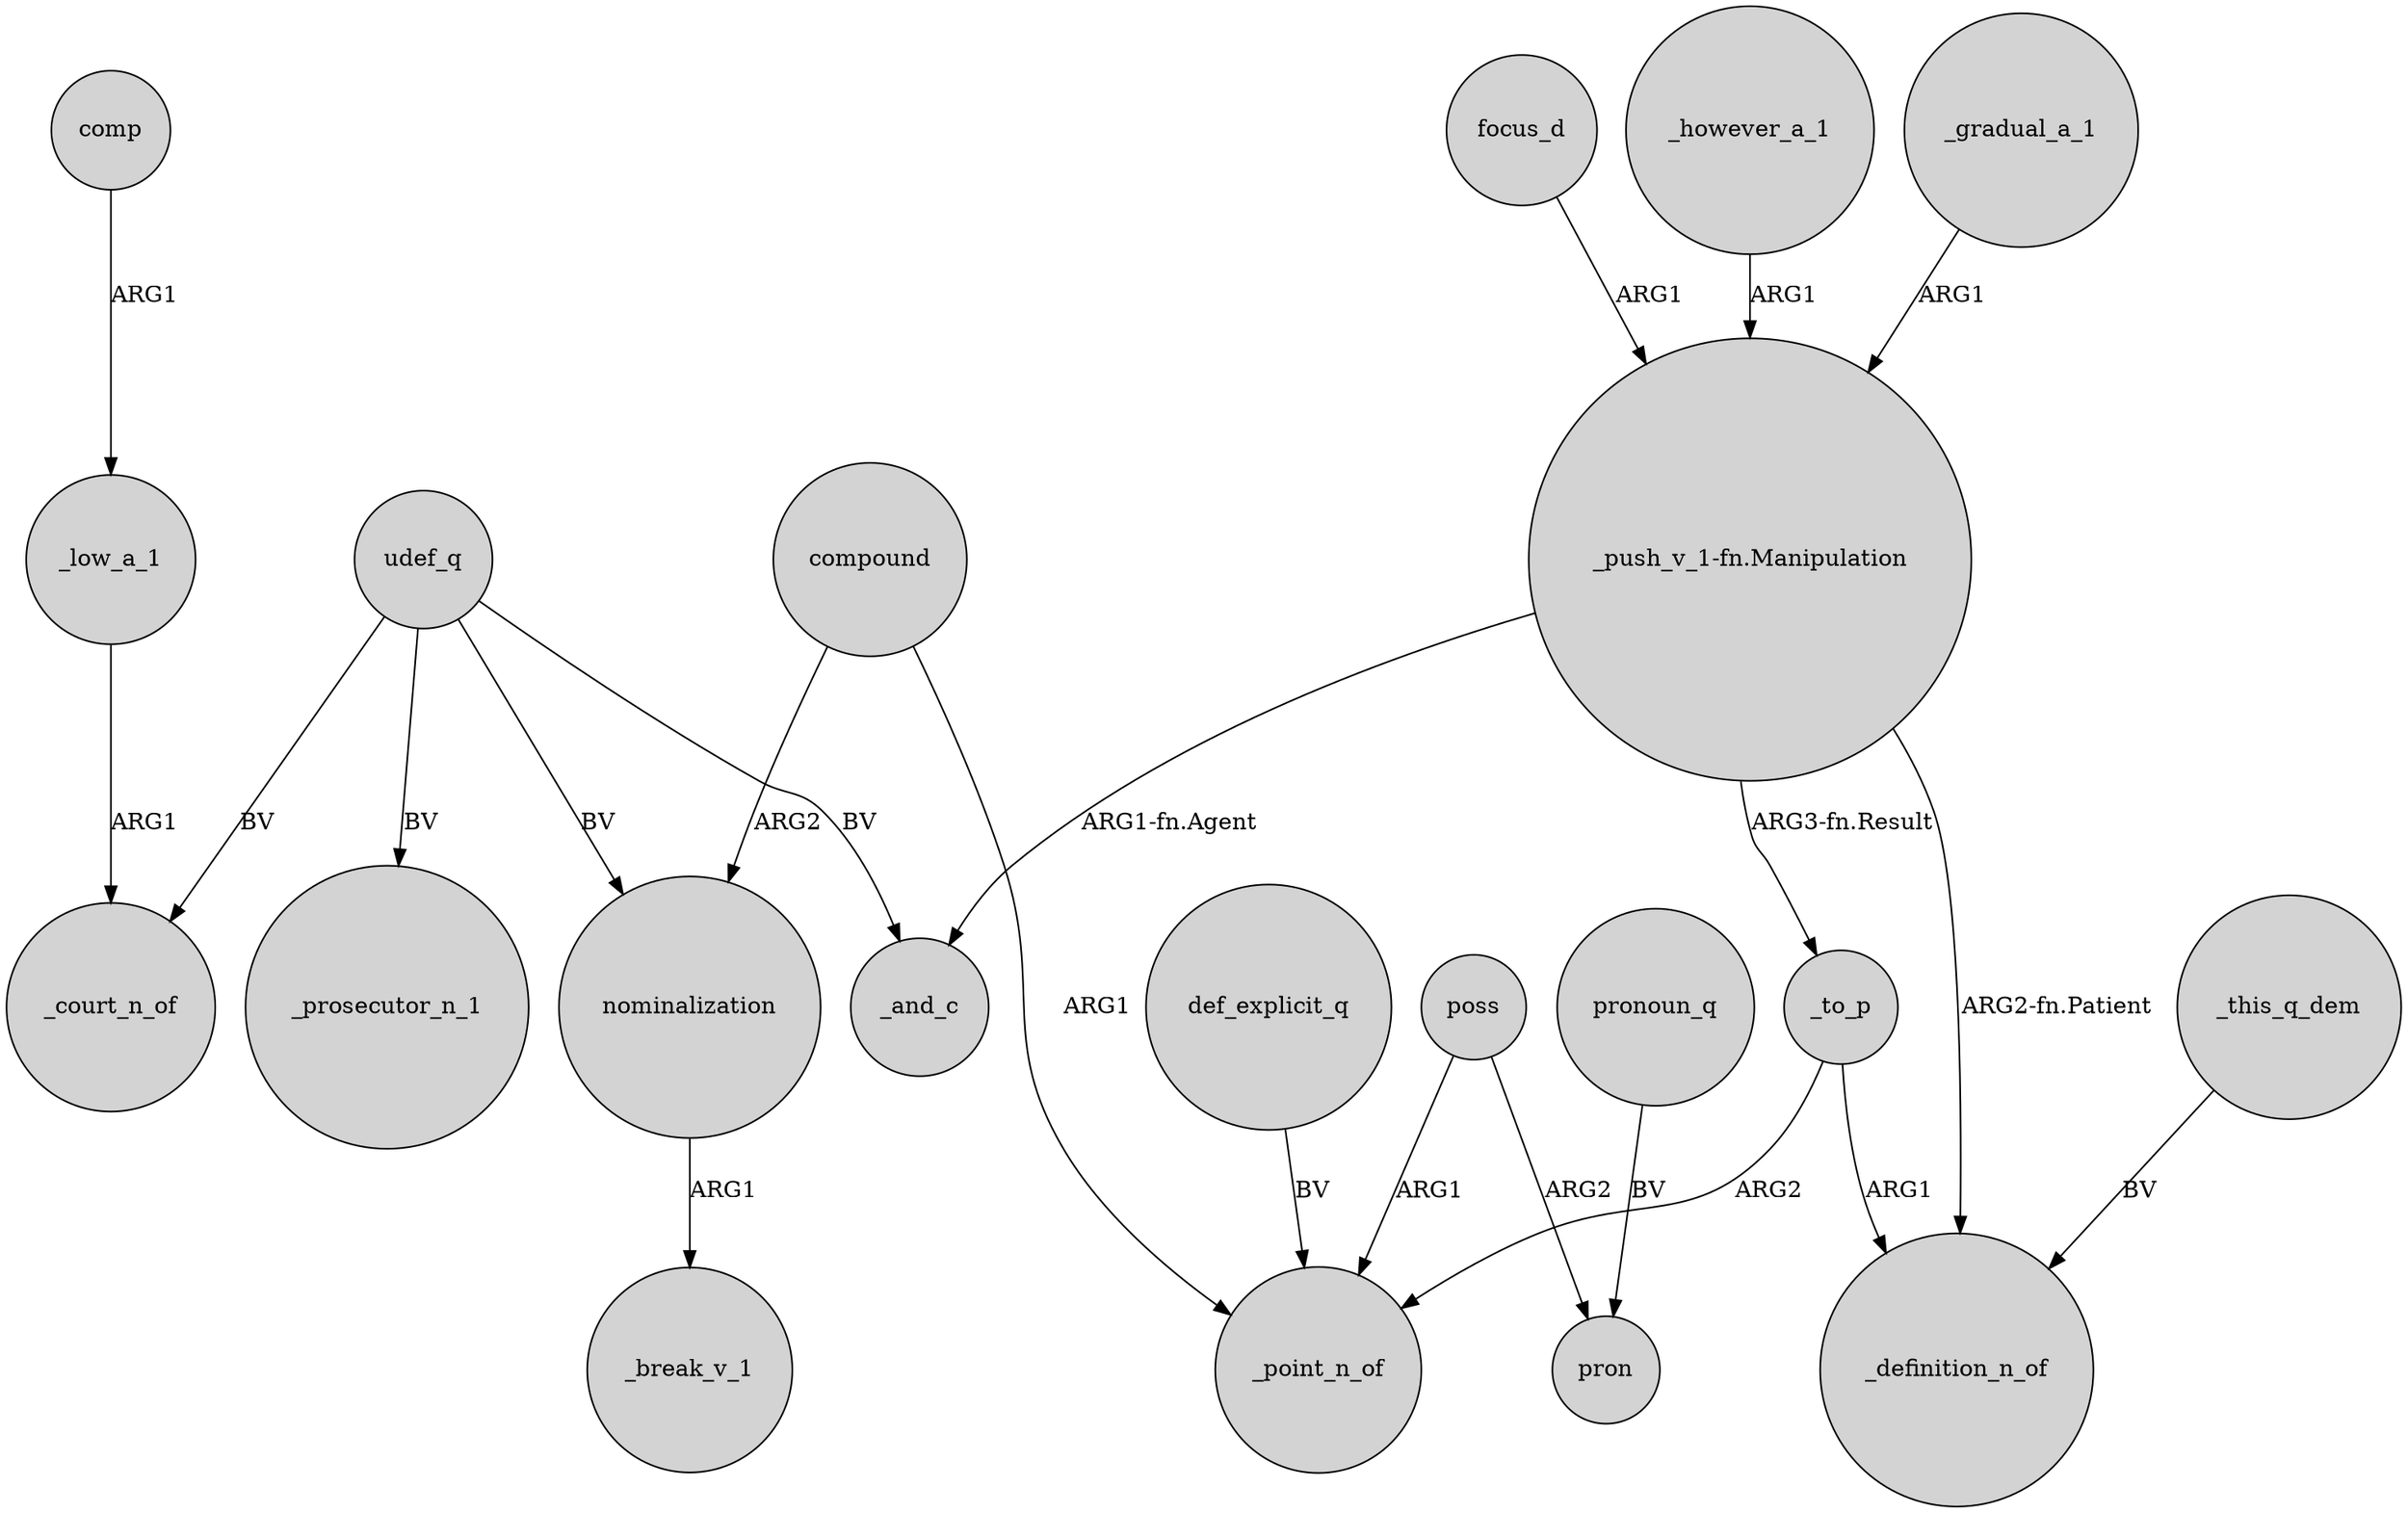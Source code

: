 digraph {
	node [shape=circle style=filled]
	"_push_v_1-fn.Manipulation" -> _and_c [label="ARG1-fn.Agent"]
	poss -> pron [label=ARG2]
	def_explicit_q -> _point_n_of [label=BV]
	focus_d -> "_push_v_1-fn.Manipulation" [label=ARG1]
	poss -> _point_n_of [label=ARG1]
	udef_q -> _court_n_of [label=BV]
	compound -> nominalization [label=ARG2]
	_low_a_1 -> _court_n_of [label=ARG1]
	udef_q -> _prosecutor_n_1 [label=BV]
	pronoun_q -> pron [label=BV]
	_however_a_1 -> "_push_v_1-fn.Manipulation" [label=ARG1]
	compound -> _point_n_of [label=ARG1]
	_this_q_dem -> _definition_n_of [label=BV]
	udef_q -> nominalization [label=BV]
	_gradual_a_1 -> "_push_v_1-fn.Manipulation" [label=ARG1]
	"_push_v_1-fn.Manipulation" -> _definition_n_of [label="ARG2-fn.Patient"]
	"_push_v_1-fn.Manipulation" -> _to_p [label="ARG3-fn.Result"]
	_to_p -> _point_n_of [label=ARG2]
	_to_p -> _definition_n_of [label=ARG1]
	udef_q -> _and_c [label=BV]
	nominalization -> _break_v_1 [label=ARG1]
	comp -> _low_a_1 [label=ARG1]
}
